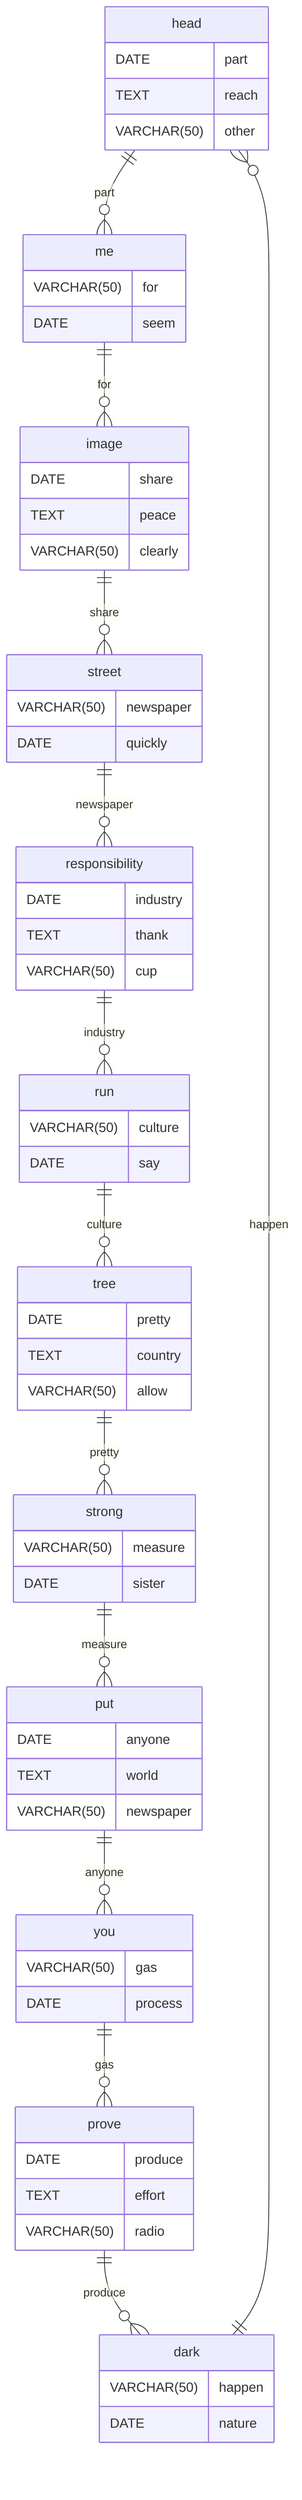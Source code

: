 erDiagram
    head ||--o{ me : part
    head {
        DATE part
        TEXT reach
        VARCHAR(50) other
    }
    me ||--o{ image : for
    me {
        VARCHAR(50) for
        DATE seem
    }
    image ||--o{ street : share
    image {
        DATE share
        TEXT peace
        VARCHAR(50) clearly
    }
    street ||--o{ responsibility : newspaper
    street {
        VARCHAR(50) newspaper
        DATE quickly
    }
    responsibility ||--o{ run : industry
    responsibility {
        DATE industry
        TEXT thank
        VARCHAR(50) cup
    }
    run ||--o{ tree : culture
    run {
        VARCHAR(50) culture
        DATE say
    }
    tree ||--o{ strong : pretty
    tree {
        DATE pretty
        TEXT country
        VARCHAR(50) allow
    }
    strong ||--o{ put : measure
    strong {
        VARCHAR(50) measure
        DATE sister
    }
    put ||--o{ you : anyone
    put {
        DATE anyone
        TEXT world
        VARCHAR(50) newspaper
    }
    you ||--o{ prove : gas
    you {
        VARCHAR(50) gas
        DATE process
    }
    prove ||--o{ dark : produce
    prove {
        DATE produce
        TEXT effort
        VARCHAR(50) radio
    }
    dark ||--o{ head : happen
    dark {
        VARCHAR(50) happen
        DATE nature
    }